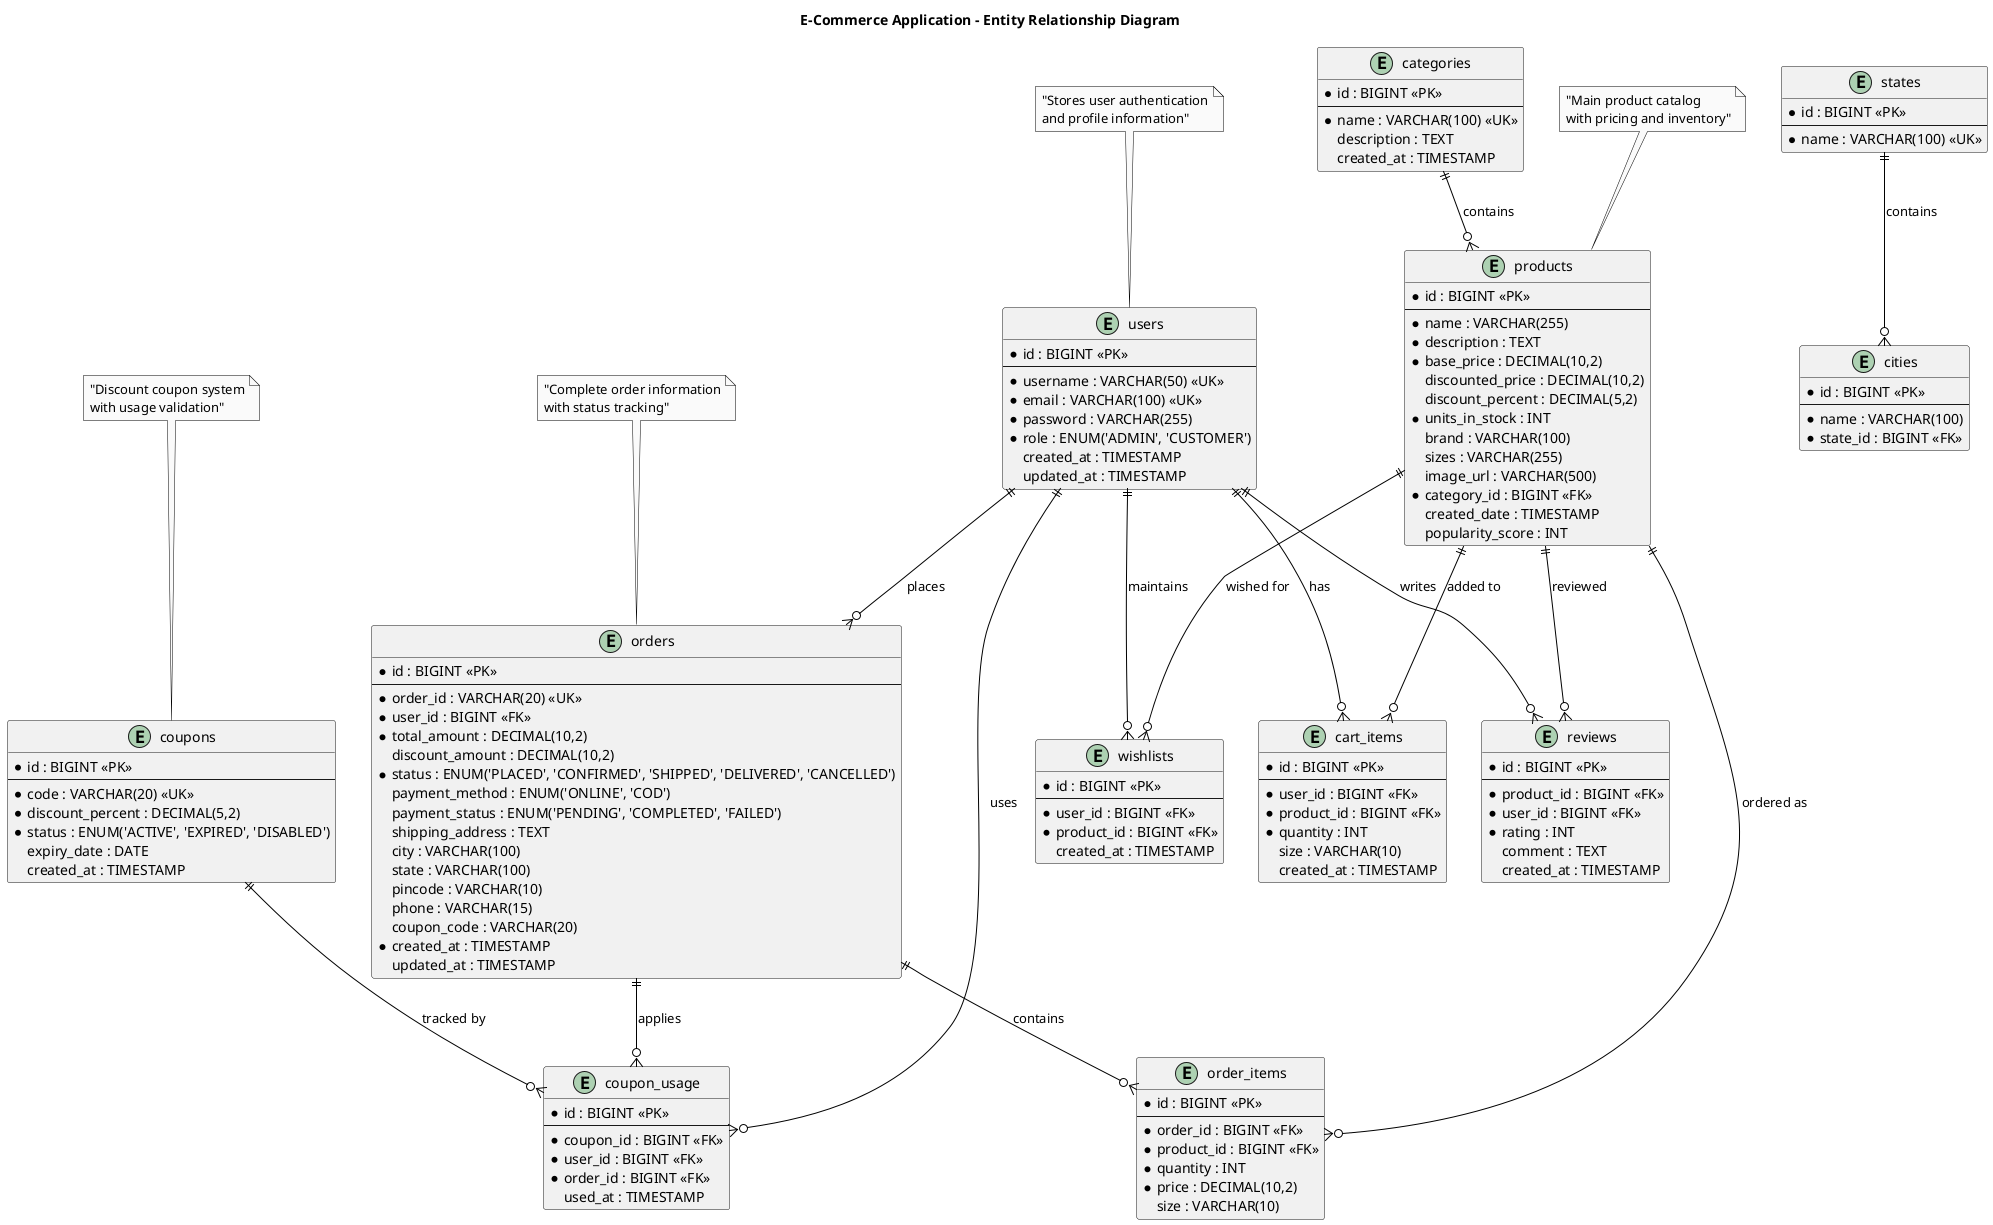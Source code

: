 @startuml Entity Relationship Diagram
!define PLANTUML_LIMIT_SIZE 8192
skinparam backgroundColor #FFFFFF
skinparam entity {
    BackgroundColor #F8F8F8
    BorderColor #000000
    FontColor #000000
    HeaderBackgroundColor #000000
    HeaderFontColor #FFFFFF
    FontSize 11
}
skinparam relationship {
    BackgroundColor #FFFFFF
    BorderColor #000000
    FontColor #000000
}
skinparam note {
    BackgroundColor #FAFAFA
    BorderColor #000000
    FontColor #000000
}
skinparam arrow {
    Color #000000
    FontColor #000000
}
skinparam package {
    BackgroundColor #FAFAFA
    BorderColor #000000
    FontColor #000000
}

title E-Commerce Application - Entity Relationship Diagram

entity "users" as users {
    * id : BIGINT <<PK>>
    --
    * username : VARCHAR(50) <<UK>>
    * email : VARCHAR(100) <<UK>>
    * password : VARCHAR(255)
    * role : ENUM('ADMIN', 'CUSTOMER')
    created_at : TIMESTAMP
    updated_at : TIMESTAMP
}

entity "categories" as categories {
    * id : BIGINT <<PK>>
    --
    * name : VARCHAR(100) <<UK>>
    description : TEXT
    created_at : TIMESTAMP
}

entity "products" as products {
    * id : BIGINT <<PK>>
    --
    * name : VARCHAR(255)
    * description : TEXT
    * base_price : DECIMAL(10,2)
    discounted_price : DECIMAL(10,2)
    discount_percent : DECIMAL(5,2)
    * units_in_stock : INT
    brand : VARCHAR(100)
    sizes : VARCHAR(255)
    image_url : VARCHAR(500)
    * category_id : BIGINT <<FK>>
    created_date : TIMESTAMP
    popularity_score : INT
}

entity "cart_items" as cart_items {
    * id : BIGINT <<PK>>
    --
    * user_id : BIGINT <<FK>>
    * product_id : BIGINT <<FK>>
    * quantity : INT
    size : VARCHAR(10)
    created_at : TIMESTAMP
}

entity "orders" as orders {
    * id : BIGINT <<PK>>
    --
    * order_id : VARCHAR(20) <<UK>>
    * user_id : BIGINT <<FK>>
    * total_amount : DECIMAL(10,2)
    discount_amount : DECIMAL(10,2)
    * status : ENUM('PLACED', 'CONFIRMED', 'SHIPPED', 'DELIVERED', 'CANCELLED')
    payment_method : ENUM('ONLINE', 'COD')
    payment_status : ENUM('PENDING', 'COMPLETED', 'FAILED')
    shipping_address : TEXT
    city : VARCHAR(100)
    state : VARCHAR(100)
    pincode : VARCHAR(10)
    phone : VARCHAR(15)
    coupon_code : VARCHAR(20)
    * created_at : TIMESTAMP
    updated_at : TIMESTAMP
}

entity "order_items" as order_items {
    * id : BIGINT <<PK>>
    --
    * order_id : BIGINT <<FK>>
    * product_id : BIGINT <<FK>>
    * quantity : INT
    * price : DECIMAL(10,2)
    size : VARCHAR(10)
}

entity "coupons" as coupons {
    * id : BIGINT <<PK>>
    --
    * code : VARCHAR(20) <<UK>>
    * discount_percent : DECIMAL(5,2)
    * status : ENUM('ACTIVE', 'EXPIRED', 'DISABLED')
    expiry_date : DATE
    created_at : TIMESTAMP
}

entity "coupon_usage" as coupon_usage {
    * id : BIGINT <<PK>>
    --
    * coupon_id : BIGINT <<FK>>
    * user_id : BIGINT <<FK>>
    * order_id : BIGINT <<FK>>
    used_at : TIMESTAMP
}

entity "wishlists" as wishlists {
    * id : BIGINT <<PK>>
    --
    * user_id : BIGINT <<FK>>
    * product_id : BIGINT <<FK>>
    created_at : TIMESTAMP
}

entity "reviews" as reviews {
    * id : BIGINT <<PK>>
    --
    * product_id : BIGINT <<FK>>
    * user_id : BIGINT <<FK>>
    * rating : INT
    comment : TEXT
    created_at : TIMESTAMP
}

entity "states" as states {
    * id : BIGINT <<PK>>
    --
    * name : VARCHAR(100) <<UK>>
}

entity "cities" as cities {
    * id : BIGINT <<PK>>
    --
    * name : VARCHAR(100)
    * state_id : BIGINT <<FK>>
}

' Relationships
users ||--o{ cart_items : "has"
users ||--o{ orders : "places"
users ||--o{ wishlists : "maintains"
users ||--o{ reviews : "writes"
users ||--o{ coupon_usage : "uses"

categories ||--o{ products : "contains"

products ||--o{ cart_items : "added to"
products ||--o{ order_items : "ordered as"
products ||--o{ wishlists : "wished for"
products ||--o{ reviews : "reviewed"

orders ||--o{ order_items : "contains"
orders ||--o{ coupon_usage : "applies"

coupons ||--o{ coupon_usage : "tracked by"

states ||--o{ cities : "contains"

note top of users : "Stores user authentication\nand profile information"
note top of products : "Main product catalog\nwith pricing and inventory"
note top of orders : "Complete order information\nwith status tracking"
note top of coupons : "Discount coupon system\nwith usage validation"

@enduml